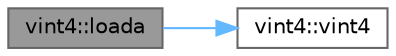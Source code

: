 digraph "vint4::loada"
{
 // LATEX_PDF_SIZE
  bgcolor="transparent";
  edge [fontname=Helvetica,fontsize=10,labelfontname=Helvetica,labelfontsize=10];
  node [fontname=Helvetica,fontsize=10,shape=box,height=0.2,width=0.4];
  rankdir="LR";
  Node1 [id="Node000001",label="vint4::loada",height=0.2,width=0.4,color="gray40", fillcolor="grey60", style="filled", fontcolor="black",tooltip="Factory that returns a vector loaded from 16B aligned memory."];
  Node1 -> Node2 [id="edge1_Node000001_Node000002",color="steelblue1",style="solid",tooltip=" "];
  Node2 [id="Node000002",label="vint4::vint4",height=0.2,width=0.4,color="grey40", fillcolor="white", style="filled",URL="$structvint4.html#a3315184e8bb4f0cf1ca8dcff1f57cdae",tooltip="Construct from zero-initialized value."];
}
